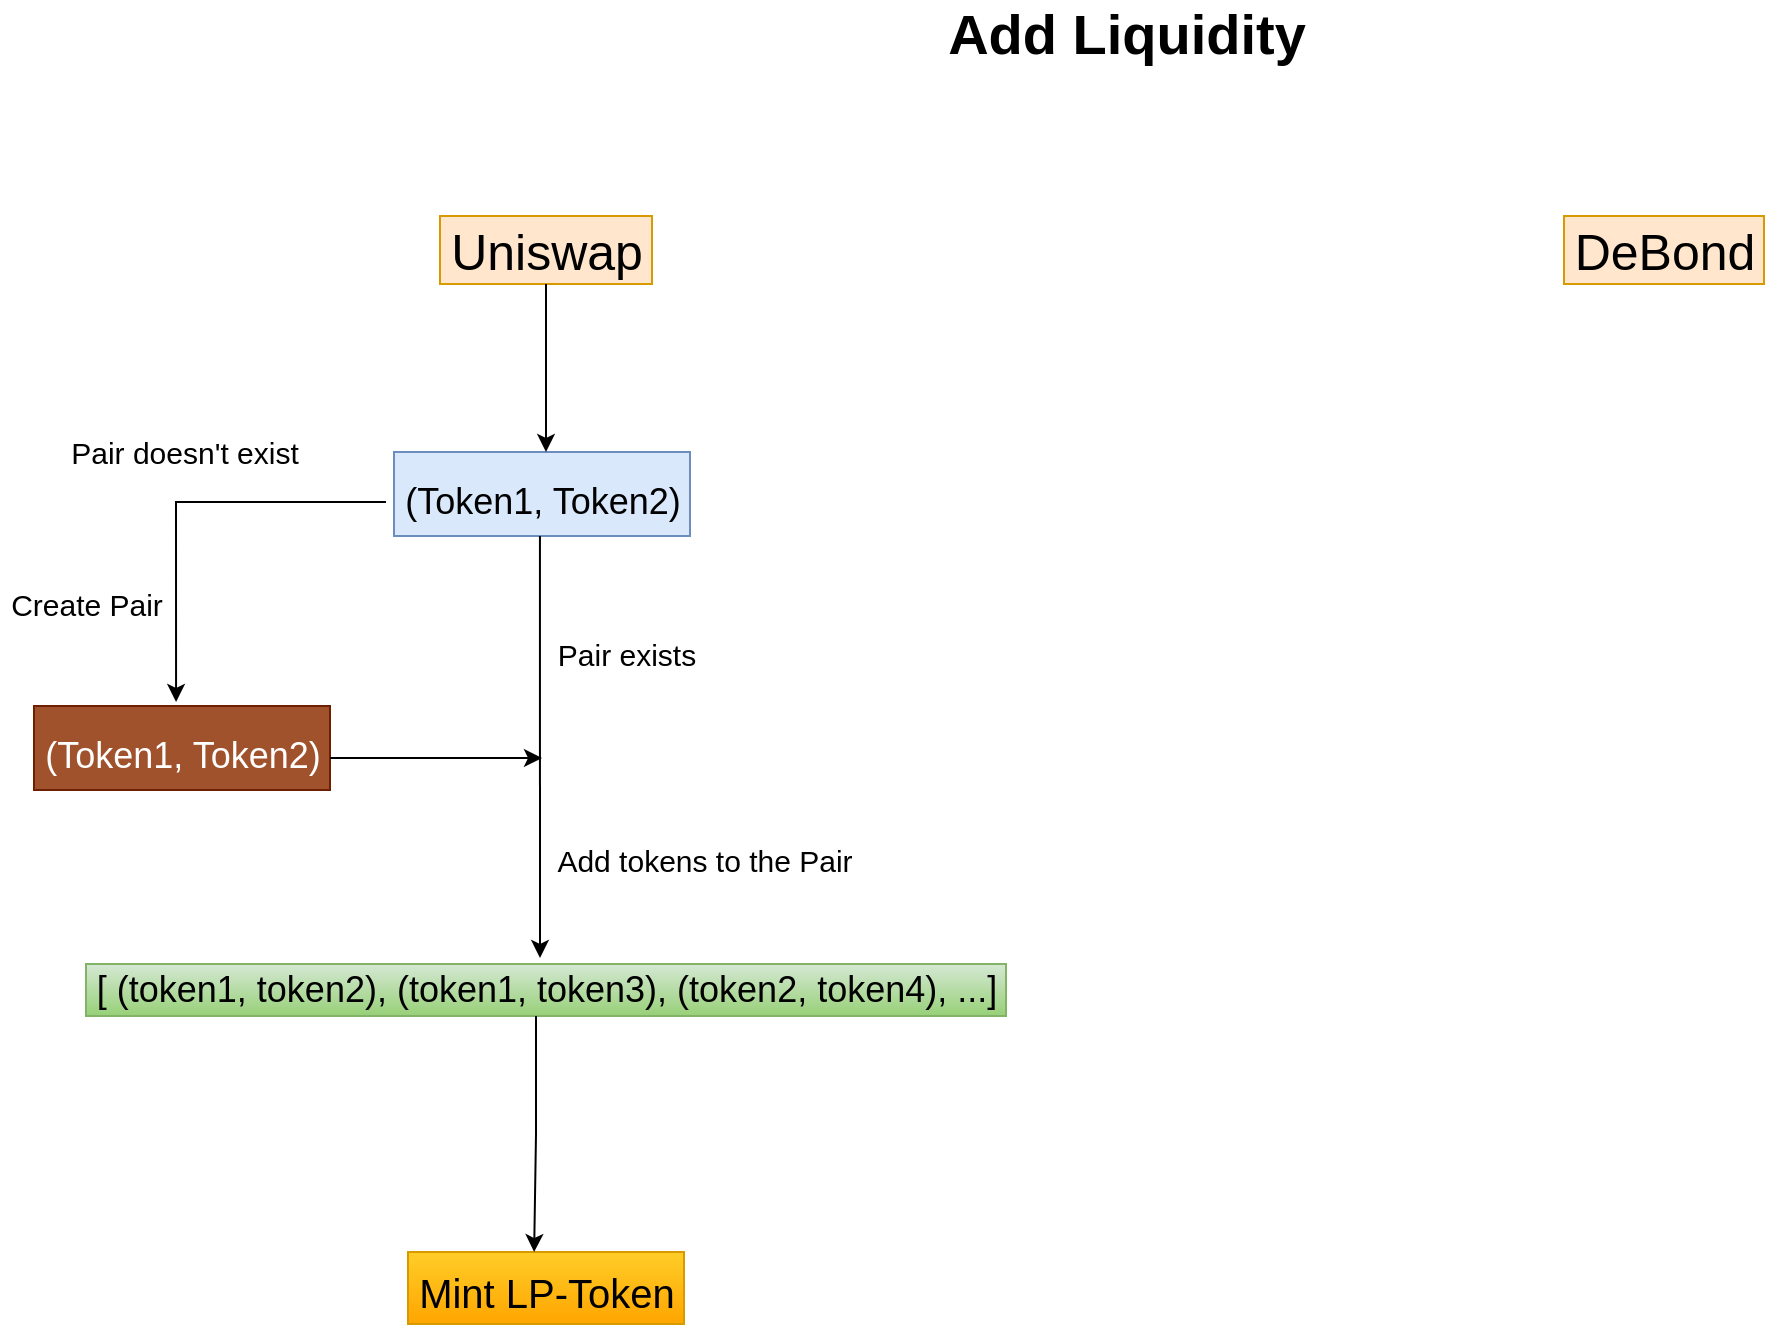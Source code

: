 <mxfile version="16.6.4" type="github">
  <diagram id="2oeUySleaV4vJK9pJLwO" name="Page-1">
    <mxGraphModel dx="1420" dy="805" grid="0" gridSize="10" guides="1" tooltips="1" connect="1" arrows="1" fold="1" page="1" pageScale="1" pageWidth="1169" pageHeight="827" math="0" shadow="0">
      <root>
        <mxCell id="0" />
        <mxCell id="1" parent="0" />
        <mxCell id="Drk82KQ6Ul8CciXEeTbn-1" value="&lt;font style=&quot;font-size: 28px&quot;&gt;Add Liquidity&lt;/font&gt;" style="text;html=1;resizable=0;autosize=1;align=center;verticalAlign=middle;points=[];fillColor=none;strokeColor=none;rounded=0;fontStyle=1" parent="1" vertex="1">
          <mxGeometry x="490" y="39" width="189" height="24" as="geometry" />
        </mxCell>
        <mxCell id="KYhHVB4WSsh-iQpejZ-_-1" value="Uniswap" style="text;html=1;resizable=0;autosize=1;align=center;verticalAlign=middle;points=[];rounded=0;fontSize=25;fillColor=#ffe6cc;strokeColor=#d79b00;" vertex="1" parent="1">
          <mxGeometry x="242" y="142" width="106" height="34" as="geometry" />
        </mxCell>
        <mxCell id="KYhHVB4WSsh-iQpejZ-_-2" value="DeBond" style="text;html=1;resizable=0;autosize=1;align=center;verticalAlign=middle;points=[];fillColor=#ffe6cc;strokeColor=#d79b00;rounded=0;fontSize=25;" vertex="1" parent="1">
          <mxGeometry x="804" y="142" width="100" height="34" as="geometry" />
        </mxCell>
        <mxCell id="KYhHVB4WSsh-iQpejZ-_-3" value="&lt;font style=&quot;font-size: 18px&quot;&gt;(Token1, Token2)&lt;/font&gt;" style="text;html=1;resizable=0;autosize=1;align=center;verticalAlign=middle;points=[];fillColor=#dae8fc;strokeColor=#6c8ebf;rounded=0;fontSize=28;" vertex="1" parent="1">
          <mxGeometry x="219" y="260" width="148" height="42" as="geometry" />
        </mxCell>
        <mxCell id="KYhHVB4WSsh-iQpejZ-_-4" value="&lt;font style=&quot;font-size: 18px&quot;&gt;(Token1, Token2)&lt;/font&gt;" style="text;html=1;resizable=0;autosize=1;align=center;verticalAlign=middle;points=[];fillColor=#a0522d;strokeColor=#6D1F00;rounded=0;fontSize=28;fontColor=#ffffff;" vertex="1" parent="1">
          <mxGeometry x="39" y="387" width="148" height="42" as="geometry" />
        </mxCell>
        <mxCell id="KYhHVB4WSsh-iQpejZ-_-5" value="[ (token1, token2), (token1, token3), (token2, token4), ...]" style="text;html=1;resizable=0;autosize=1;align=center;verticalAlign=middle;points=[];fillColor=#d5e8d4;rounded=0;fontSize=18;gradientColor=#97d077;strokeColor=#82b366;" vertex="1" parent="1">
          <mxGeometry x="65" y="516" width="460" height="26" as="geometry" />
        </mxCell>
        <mxCell id="KYhHVB4WSsh-iQpejZ-_-7" value="" style="edgeStyle=elbowEdgeStyle;elbow=vertical;endArrow=classic;html=1;rounded=0;fontSize=18;" edge="1" parent="1" source="KYhHVB4WSsh-iQpejZ-_-1" target="KYhHVB4WSsh-iQpejZ-_-3">
          <mxGeometry width="50" height="50" relative="1" as="geometry">
            <mxPoint x="211.5" y="185" as="sourcePoint" />
            <mxPoint x="14.5" y="199" as="targetPoint" />
            <Array as="points">
              <mxPoint x="295" y="255" />
            </Array>
          </mxGeometry>
        </mxCell>
        <mxCell id="KYhHVB4WSsh-iQpejZ-_-8" value="" style="edgeStyle=segmentEdgeStyle;endArrow=classic;html=1;rounded=0;fontSize=18;exitX=-0.027;exitY=0.595;exitDx=0;exitDy=0;exitPerimeter=0;entryX=0.48;entryY=-0.048;entryDx=0;entryDy=0;entryPerimeter=0;" edge="1" parent="1" source="KYhHVB4WSsh-iQpejZ-_-3" target="KYhHVB4WSsh-iQpejZ-_-4">
          <mxGeometry width="50" height="50" relative="1" as="geometry">
            <mxPoint x="79" y="288" as="sourcePoint" />
            <mxPoint x="111" y="372" as="targetPoint" />
          </mxGeometry>
        </mxCell>
        <mxCell id="KYhHVB4WSsh-iQpejZ-_-9" value="" style="edgeStyle=segmentEdgeStyle;endArrow=classic;html=1;rounded=0;fontSize=18;exitX=0.493;exitY=1;exitDx=0;exitDy=0;exitPerimeter=0;" edge="1" parent="1" source="KYhHVB4WSsh-iQpejZ-_-3">
          <mxGeometry width="50" height="50" relative="1" as="geometry">
            <mxPoint x="556" y="425" as="sourcePoint" />
            <mxPoint x="292" y="513" as="targetPoint" />
            <Array as="points" />
          </mxGeometry>
        </mxCell>
        <mxCell id="KYhHVB4WSsh-iQpejZ-_-16" value="" style="edgeStyle=elbowEdgeStyle;elbow=horizontal;endArrow=classic;html=1;rounded=0;fontSize=18;" edge="1" parent="1">
          <mxGeometry width="50" height="50" relative="1" as="geometry">
            <mxPoint x="187" y="413" as="sourcePoint" />
            <mxPoint x="293" y="413" as="targetPoint" />
          </mxGeometry>
        </mxCell>
        <mxCell id="KYhHVB4WSsh-iQpejZ-_-17" value="&lt;font style=&quot;font-size: 15px&quot;&gt;Pair exists&lt;/font&gt;" style="text;html=1;resizable=0;autosize=1;align=center;verticalAlign=middle;points=[];fillColor=none;strokeColor=none;rounded=0;fontSize=18;" vertex="1" parent="1">
          <mxGeometry x="295" y="347" width="79" height="27" as="geometry" />
        </mxCell>
        <mxCell id="KYhHVB4WSsh-iQpejZ-_-18" value="&lt;font style=&quot;font-size: 15px&quot;&gt;Pair doesn&#39;t exist&lt;/font&gt;" style="text;html=1;resizable=0;autosize=1;align=center;verticalAlign=middle;points=[];fillColor=none;strokeColor=none;rounded=0;fontSize=18;" vertex="1" parent="1">
          <mxGeometry x="51.5" y="246" width="124" height="27" as="geometry" />
        </mxCell>
        <mxCell id="KYhHVB4WSsh-iQpejZ-_-19" value="Add tokens to the Pair" style="text;html=1;resizable=0;autosize=1;align=center;verticalAlign=middle;points=[];fillColor=none;strokeColor=none;rounded=0;fontSize=15;" vertex="1" parent="1">
          <mxGeometry x="295" y="453" width="158" height="22" as="geometry" />
        </mxCell>
        <mxCell id="KYhHVB4WSsh-iQpejZ-_-20" value="Create Pair" style="text;html=1;resizable=0;autosize=1;align=center;verticalAlign=middle;points=[];fillColor=none;strokeColor=none;rounded=0;fontSize=15;" vertex="1" parent="1">
          <mxGeometry x="22" y="325" width="86" height="22" as="geometry" />
        </mxCell>
        <mxCell id="KYhHVB4WSsh-iQpejZ-_-22" value="&lt;font style=&quot;font-size: 20px&quot;&gt;Mint LP-Token&lt;/font&gt;" style="text;html=1;resizable=0;autosize=1;align=center;verticalAlign=middle;points=[];fillColor=#ffcd28;strokeColor=#d79b00;rounded=0;fontSize=25;gradientColor=#ffa500;" vertex="1" parent="1">
          <mxGeometry x="226" y="660" width="138" height="36" as="geometry" />
        </mxCell>
        <mxCell id="KYhHVB4WSsh-iQpejZ-_-23" value="" style="edgeStyle=segmentEdgeStyle;endArrow=classic;html=1;rounded=0;fontSize=20;fontColor=#000000;entryX=0.457;entryY=0;entryDx=0;entryDy=0;entryPerimeter=0;" edge="1" parent="1" target="KYhHVB4WSsh-iQpejZ-_-22">
          <mxGeometry width="50" height="50" relative="1" as="geometry">
            <mxPoint x="290" y="542" as="sourcePoint" />
            <mxPoint x="290" y="619" as="targetPoint" />
            <Array as="points">
              <mxPoint x="290" y="601" />
            </Array>
          </mxGeometry>
        </mxCell>
      </root>
    </mxGraphModel>
  </diagram>
</mxfile>
